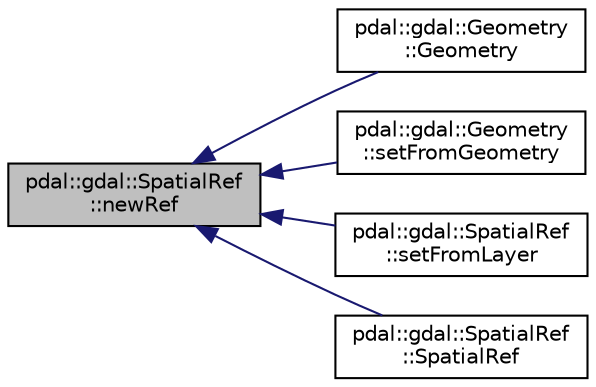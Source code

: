 digraph "pdal::gdal::SpatialRef::newRef"
{
  edge [fontname="Helvetica",fontsize="10",labelfontname="Helvetica",labelfontsize="10"];
  node [fontname="Helvetica",fontsize="10",shape=record];
  rankdir="LR";
  Node1 [label="pdal::gdal::SpatialRef\l::newRef",height=0.2,width=0.4,color="black", fillcolor="grey75", style="filled", fontcolor="black"];
  Node1 -> Node2 [dir="back",color="midnightblue",fontsize="10",style="solid",fontname="Helvetica"];
  Node2 [label="pdal::gdal::Geometry\l::Geometry",height=0.2,width=0.4,color="black", fillcolor="white", style="filled",URL="$classpdal_1_1gdal_1_1Geometry.html#a5137f81387e8554b4f0c969bf0c9ac02"];
  Node1 -> Node3 [dir="back",color="midnightblue",fontsize="10",style="solid",fontname="Helvetica"];
  Node3 [label="pdal::gdal::Geometry\l::setFromGeometry",height=0.2,width=0.4,color="black", fillcolor="white", style="filled",URL="$classpdal_1_1gdal_1_1Geometry.html#ad7565bdd768f25cda39aec3410a023fa"];
  Node1 -> Node4 [dir="back",color="midnightblue",fontsize="10",style="solid",fontname="Helvetica"];
  Node4 [label="pdal::gdal::SpatialRef\l::setFromLayer",height=0.2,width=0.4,color="black", fillcolor="white", style="filled",URL="$classpdal_1_1gdal_1_1SpatialRef.html#aab88641832b80094e598c7988c0fcd4a"];
  Node1 -> Node5 [dir="back",color="midnightblue",fontsize="10",style="solid",fontname="Helvetica"];
  Node5 [label="pdal::gdal::SpatialRef\l::SpatialRef",height=0.2,width=0.4,color="black", fillcolor="white", style="filled",URL="$classpdal_1_1gdal_1_1SpatialRef.html#a42dc213d1cc84a741c0cff6189414558"];
}
